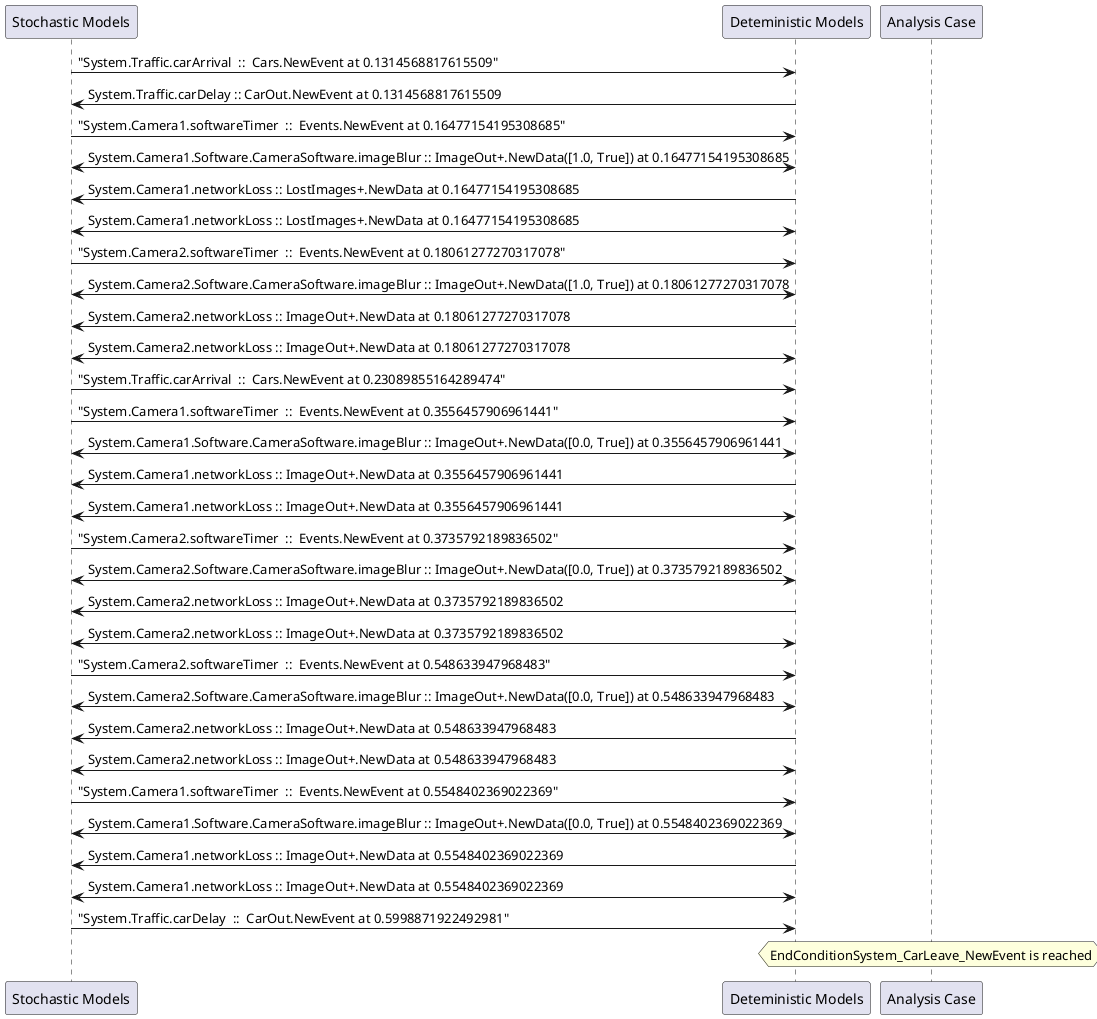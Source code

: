 
	@startuml
	participant "Stochastic Models" as stochmodel
	participant "Deteministic Models" as detmodel
	participant "Analysis Case" as analysis
	{2783_stop} stochmodel -> detmodel : "System.Traffic.carArrival  ::  Cars.NewEvent at 0.1314568817615509"
{2795_start} detmodel -> stochmodel : System.Traffic.carDelay :: CarOut.NewEvent at 0.1314568817615509
{2751_stop} stochmodel -> detmodel : "System.Camera1.softwareTimer  ::  Events.NewEvent at 0.16477154195308685"
detmodel <-> stochmodel : System.Camera1.Software.CameraSoftware.imageBlur :: ImageOut+.NewData([1.0, True]) at 0.16477154195308685
detmodel -> stochmodel : System.Camera1.networkLoss :: LostImages+.NewData at 0.16477154195308685
detmodel <-> stochmodel : System.Camera1.networkLoss :: LostImages+.NewData at 0.16477154195308685
{2767_stop} stochmodel -> detmodel : "System.Camera2.softwareTimer  ::  Events.NewEvent at 0.18061277270317078"
detmodel <-> stochmodel : System.Camera2.Software.CameraSoftware.imageBlur :: ImageOut+.NewData([1.0, True]) at 0.18061277270317078
detmodel -> stochmodel : System.Camera2.networkLoss :: ImageOut+.NewData at 0.18061277270317078
detmodel <-> stochmodel : System.Camera2.networkLoss :: ImageOut+.NewData at 0.18061277270317078
{2784_stop} stochmodel -> detmodel : "System.Traffic.carArrival  ::  Cars.NewEvent at 0.23089855164289474"
{2752_stop} stochmodel -> detmodel : "System.Camera1.softwareTimer  ::  Events.NewEvent at 0.3556457906961441"
detmodel <-> stochmodel : System.Camera1.Software.CameraSoftware.imageBlur :: ImageOut+.NewData([0.0, True]) at 0.3556457906961441
detmodel -> stochmodel : System.Camera1.networkLoss :: ImageOut+.NewData at 0.3556457906961441
detmodel <-> stochmodel : System.Camera1.networkLoss :: ImageOut+.NewData at 0.3556457906961441
{2768_stop} stochmodel -> detmodel : "System.Camera2.softwareTimer  ::  Events.NewEvent at 0.3735792189836502"
detmodel <-> stochmodel : System.Camera2.Software.CameraSoftware.imageBlur :: ImageOut+.NewData([0.0, True]) at 0.3735792189836502
detmodel -> stochmodel : System.Camera2.networkLoss :: ImageOut+.NewData at 0.3735792189836502
detmodel <-> stochmodel : System.Camera2.networkLoss :: ImageOut+.NewData at 0.3735792189836502
{2769_stop} stochmodel -> detmodel : "System.Camera2.softwareTimer  ::  Events.NewEvent at 0.548633947968483"
detmodel <-> stochmodel : System.Camera2.Software.CameraSoftware.imageBlur :: ImageOut+.NewData([0.0, True]) at 0.548633947968483
detmodel -> stochmodel : System.Camera2.networkLoss :: ImageOut+.NewData at 0.548633947968483
detmodel <-> stochmodel : System.Camera2.networkLoss :: ImageOut+.NewData at 0.548633947968483
{2753_stop} stochmodel -> detmodel : "System.Camera1.softwareTimer  ::  Events.NewEvent at 0.5548402369022369"
detmodel <-> stochmodel : System.Camera1.Software.CameraSoftware.imageBlur :: ImageOut+.NewData([0.0, True]) at 0.5548402369022369
detmodel -> stochmodel : System.Camera1.networkLoss :: ImageOut+.NewData at 0.5548402369022369
detmodel <-> stochmodel : System.Camera1.networkLoss :: ImageOut+.NewData at 0.5548402369022369
{2795_stop} stochmodel -> detmodel : "System.Traffic.carDelay  ::  CarOut.NewEvent at 0.5998871922492981"
{2795_start} <-> {2795_stop} : delay
hnote over analysis 
EndConditionSystem_CarLeave_NewEvent is reached
endnote
@enduml